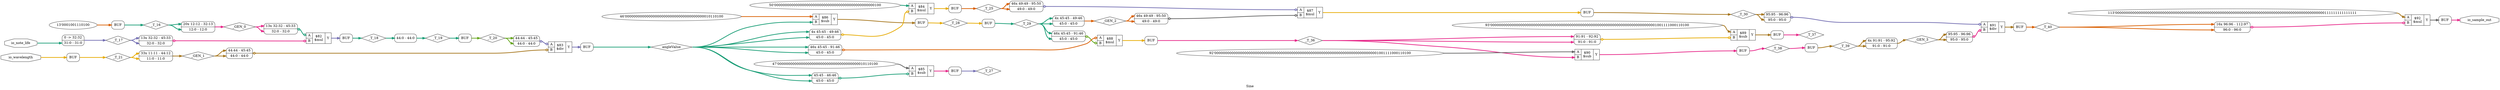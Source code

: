 digraph "Sine" {
label="Sine";
rankdir="LR";
remincross=true;
n12 [ shape=diamond, label="_T_40", color="black", fontcolor="black" ];
n13 [ shape=diamond, label="_GEN_3", color="black", fontcolor="black" ];
n14 [ shape=diamond, label="_T_39", color="black", fontcolor="black" ];
n15 [ shape=diamond, label="_T_38", color="black", fontcolor="black" ];
n16 [ shape=diamond, label="_T_37", color="black", fontcolor="black" ];
n17 [ shape=diamond, label="_T_36", color="black", fontcolor="black" ];
n18 [ shape=diamond, label="_T_30", color="black", fontcolor="black" ];
n19 [ shape=diamond, label="_GEN_2", color="black", fontcolor="black" ];
n20 [ shape=diamond, label="_T_29", color="black", fontcolor="black" ];
n21 [ shape=diamond, label="_T_28", color="black", fontcolor="black" ];
n22 [ shape=diamond, label="_T_27", color="black", fontcolor="black" ];
n23 [ shape=diamond, label="_T_25", color="black", fontcolor="black" ];
n24 [ shape=diamond, label="angleValue", color="black", fontcolor="black" ];
n25 [ shape=diamond, label="_GEN_1", color="black", fontcolor="black" ];
n26 [ shape=diamond, label="_T_21", color="black", fontcolor="black" ];
n27 [ shape=diamond, label="_T_20", color="black", fontcolor="black" ];
n28 [ shape=diamond, label="_T_19", color="black", fontcolor="black" ];
n29 [ shape=diamond, label="_T_18", color="black", fontcolor="black" ];
n30 [ shape=diamond, label="_GEN_0", color="black", fontcolor="black" ];
n31 [ shape=diamond, label="_T_17", color="black", fontcolor="black" ];
n32 [ shape=diamond, label="_T_16", color="black", fontcolor="black" ];
n33 [ shape=octagon, label="io_sample_out", color="black", fontcolor="black" ];
n34 [ shape=octagon, label="io_note_life", color="black", fontcolor="black" ];
n35 [ shape=octagon, label="io_wavelength", color="black", fontcolor="black" ];
{ rank="source"; n34; n35;}
{ rank="sink"; n33;}
v1 [ label="113'00000000000000000000000000000000000000000000000000000000000000000000000000000000000000000000000000111111111111111" ];
c39 [ shape=record, label="{{<p36> A|<p37> B}|$92\n$mul|{<p38> Y}}" ];
x0 [ shape=record, style=rounded, label="<s16> 16x 96:96 - 112:97 |<s0> 96:0 - 96:0 " ];
x0:e -> c39:p37:w [arrowhead=odiamond, arrowtail=odiamond, dir=both, colorscheme="dark28", color="4", fontcolor="4", style="setlinewidth(3)", label=""];
c40 [ shape=record, label="{{<p36> A|<p37> B}|$91\n$div|{<p38> Y}}" ];
x2 [ shape=record, style=rounded, label="<s1> 95:95 - 96:96 |<s0> 95:0 - 95:0 " ];
x2:e -> c40:p37:w [arrowhead=odiamond, arrowtail=odiamond, dir=both, colorscheme="dark28", color="4", fontcolor="4", style="setlinewidth(3)", label=""];
x3 [ shape=record, style=rounded, label="<s1> 95:95 - 96:96 |<s0> 95:0 - 95:0 " ];
x3:e -> c40:p36:w [arrowhead=odiamond, arrowtail=odiamond, dir=both, colorscheme="dark28", color="3", fontcolor="3", style="setlinewidth(3)", label=""];
v4 [ label="92'00000000000000000000000000000000000000000000000000000000000000000000000000001001111000110100" ];
c41 [ shape=record, label="{{<p36> A|<p37> B}|$90\n$sub|{<p38> Y}}" ];
v6 [ label="93'000000000000000000000000000000000000000000000000000000000000000000000000000001001111000110100" ];
c42 [ shape=record, label="{{<p36> A|<p37> B}|$89\n$sub|{<p38> Y}}" ];
x5 [ shape=record, style=rounded, label="<s1> 91:91 - 92:92 |<s0> 91:0 - 91:0 " ];
x5:e -> c42:p37:w [arrowhead=odiamond, arrowtail=odiamond, dir=both, colorscheme="dark28", color="6", fontcolor="6", style="setlinewidth(3)", label=""];
c43 [ shape=record, label="{{<p36> A|<p37> B}|$88\n$mul|{<p38> Y}}" ];
x7 [ shape=record, style=rounded, label="<s46> 46x 45:45 - 91:46 |<s0> 45:0 - 45:0 " ];
x7:e -> c43:p37:w [arrowhead=odiamond, arrowtail=odiamond, dir=both, colorscheme="dark28", color="5", fontcolor="5", style="setlinewidth(3)", label=""];
x8 [ shape=record, style=rounded, label="<s46> 46x 45:45 - 91:46 |<s0> 45:0 - 45:0 " ];
x8:e -> c43:p36:w [arrowhead=odiamond, arrowtail=odiamond, dir=both, colorscheme="dark28", color="2", fontcolor="2", style="setlinewidth(3)", label=""];
c44 [ shape=record, label="{{<p36> A|<p37> B}|$87\n$mul|{<p38> Y}}" ];
x9 [ shape=record, style=rounded, label="<s46> 46x 49:49 - 95:50 |<s0> 49:0 - 49:0 " ];
x9:e -> c44:p37:w [arrowhead=odiamond, arrowtail=odiamond, dir=both, colorscheme="dark28", color="8", fontcolor="8", style="setlinewidth(3)", label=""];
x10 [ shape=record, style=rounded, label="<s46> 46x 49:49 - 95:50 |<s0> 49:0 - 49:0 " ];
x10:e -> c44:p36:w [arrowhead=odiamond, arrowtail=odiamond, dir=both, colorscheme="dark28", color="3", fontcolor="3", style="setlinewidth(3)", label=""];
v11 [ label="46'0000000000000000000000000000000000000010110100" ];
c45 [ shape=record, label="{{<p36> A|<p37> B}|$86\n$sub|{<p38> Y}}" ];
v13 [ label="47'00000000000000000000000000000000000000010110100" ];
c46 [ shape=record, label="{{<p36> A|<p37> B}|$85\n$sub|{<p38> Y}}" ];
x12 [ shape=record, style=rounded, label="<s1> 45:45 - 46:46 |<s0> 45:0 - 45:0 " ];
x12:e -> c46:p37:w [arrowhead=odiamond, arrowtail=odiamond, dir=both, colorscheme="dark28", color="1", fontcolor="1", style="setlinewidth(3)", label=""];
v15 [ label="50'00000000000000000000000000000000000000000000000100" ];
c47 [ shape=record, label="{{<p36> A|<p37> B}|$84\n$mul|{<p38> Y}}" ];
x14 [ shape=record, style=rounded, label="<s4> 4x 45:45 - 49:46 |<s0> 45:0 - 45:0 " ];
x14:e -> c47:p37:w [arrowhead=odiamond, arrowtail=odiamond, dir=both, colorscheme="dark28", color="6", fontcolor="6", style="setlinewidth(3)", label=""];
c48 [ shape=record, label="{{<p36> A|<p37> B}|$83\n$div|{<p38> Y}}" ];
x16 [ shape=record, style=rounded, label="<s1> 44:44 - 45:45 |<s0> 44:0 - 44:0 " ];
x16:e -> c48:p37:w [arrowhead=odiamond, arrowtail=odiamond, dir=both, colorscheme="dark28", color="7", fontcolor="7", style="setlinewidth(3)", label=""];
x17 [ shape=record, style=rounded, label="<s1> 44:44 - 45:45 |<s0> 44:0 - 44:0 " ];
x17:e -> c48:p36:w [arrowhead=odiamond, arrowtail=odiamond, dir=both, colorscheme="dark28", color="3", fontcolor="3", style="setlinewidth(3)", label=""];
c49 [ shape=record, label="{{<p36> A|<p37> B}|$82\n$mul|{<p38> Y}}" ];
x18 [ shape=record, style=rounded, label="<s13> 13x 32:32 - 45:33 |<s0> 32:0 - 32:0 " ];
x18:e -> c49:p37:w [arrowhead=odiamond, arrowtail=odiamond, dir=both, colorscheme="dark28", color="4", fontcolor="4", style="setlinewidth(3)", label=""];
x19 [ shape=record, style=rounded, label="<s13> 13x 32:32 - 45:33 |<s0> 32:0 - 32:0 " ];
x19:e -> c49:p36:w [arrowhead=odiamond, arrowtail=odiamond, dir=both, colorscheme="dark28", color="1", fontcolor="1", style="setlinewidth(3)", label=""];
v20 [ label="13'0001001110100" ];
x21 [shape=box, style=rounded, label="BUF"];
x22 [ shape=record, style=rounded, label="0 -&gt; 32:32 |<s0> 31:0 - 31:0 " ];
x23 [ shape=record, style=rounded, label="<s20> 20x 12:12 - 32:13 |<s0> 12:0 - 12:0 " ];
x24 [shape=box, style=rounded, label="BUF"];
x25 [ shape=record, style=rounded, label="<s0> 44:0 - 44:0 " ];
x26 [shape=box, style=rounded, label="BUF"];
x27 [shape=box, style=rounded, label="BUF"];
x28 [ shape=record, style=rounded, label="<s33> 33x 11:11 - 44:12 |<s0> 11:0 - 11:0 " ];
x29 [shape=box, style=rounded, label="BUF"];
x30 [shape=box, style=rounded, label="BUF"];
x31 [shape=box, style=rounded, label="BUF"];
x32 [shape=box, style=rounded, label="BUF"];
x33 [shape=box, style=rounded, label="BUF"];
x34 [ shape=record, style=rounded, label="<s4> 4x 45:45 - 49:46 |<s0> 45:0 - 45:0 " ];
x35 [shape=box, style=rounded, label="BUF"];
x36 [shape=box, style=rounded, label="BUF"];
x37 [shape=box, style=rounded, label="BUF"];
x38 [shape=box, style=rounded, label="BUF"];
x39 [shape=box, style=rounded, label="BUF"];
x40 [ shape=record, style=rounded, label="<s4> 4x 91:91 - 95:92 |<s0> 91:0 - 91:0 " ];
x41 [shape=box, style=rounded, label="BUF"];
x42 [shape=box, style=rounded, label="BUF"];
c39:p38:e -> x42:w:w [colorscheme="dark28", color="8", fontcolor="8", style="setlinewidth(3)", label=""];
c48:p38:e -> x29:w:w [colorscheme="dark28", color="3", fontcolor="3", style="setlinewidth(3)", label=""];
c49:p38:e -> x24:w:w [colorscheme="dark28", color="3", fontcolor="3", style="setlinewidth(3)", label=""];
x41:e:e -> n12:w [colorscheme="dark28", color="2", fontcolor="2", style="setlinewidth(3)", label=""];
n12:e -> x0:s0:w [colorscheme="dark28", color="2", fontcolor="2", style="setlinewidth(3)", label=""];
n12:e -> x0:s16:w [colorscheme="dark28", color="2", fontcolor="2", style="setlinewidth(3)", label=""];
x40:e -> n13:w [colorscheme="dark28", color="7", fontcolor="7", style="setlinewidth(3)", label=""];
n13:e -> x2:s0:w [colorscheme="dark28", color="7", fontcolor="7", style="setlinewidth(3)", label=""];
n13:e -> x2:s1:w [colorscheme="dark28", color="7", fontcolor="7", style="setlinewidth(3)", label=""];
x39:e:e -> n14:w [colorscheme="dark28", color="7", fontcolor="7", style="setlinewidth(3)", label=""];
n14:e -> x40:s0:w [colorscheme="dark28", color="7", fontcolor="7", style="setlinewidth(3)", label=""];
n14:e -> x40:s4:w [colorscheme="dark28", color="7", fontcolor="7", style="setlinewidth(3)", label=""];
x38:e:e -> n15:w [colorscheme="dark28", color="4", fontcolor="4", style="setlinewidth(3)", label=""];
n15:e -> x39:w:w [colorscheme="dark28", color="4", fontcolor="4", style="setlinewidth(3)", label=""];
x37:e:e -> n16:w [colorscheme="dark28", color="4", fontcolor="4", style="setlinewidth(3)", label=""];
x36:e:e -> n17:w [colorscheme="dark28", color="4", fontcolor="4", style="setlinewidth(3)", label=""];
n17:e -> c41:p37:w [colorscheme="dark28", color="4", fontcolor="4", style="setlinewidth(3)", label=""];
n17:e -> x5:s0:w [colorscheme="dark28", color="4", fontcolor="4", style="setlinewidth(3)", label=""];
n17:e -> x5:s1:w [colorscheme="dark28", color="4", fontcolor="4", style="setlinewidth(3)", label=""];
x35:e:e -> n18:w [colorscheme="dark28", color="7", fontcolor="7", style="setlinewidth(3)", label=""];
n18:e -> x3:s0:w [colorscheme="dark28", color="7", fontcolor="7", style="setlinewidth(3)", label=""];
n18:e -> x3:s1:w [colorscheme="dark28", color="7", fontcolor="7", style="setlinewidth(3)", label=""];
x34:e -> n19:w [colorscheme="dark28", color="2", fontcolor="2", style="setlinewidth(3)", label=""];
n19:e -> x9:s0:w [colorscheme="dark28", color="2", fontcolor="2", style="setlinewidth(3)", label=""];
n19:e -> x9:s46:w [colorscheme="dark28", color="2", fontcolor="2", style="setlinewidth(3)", label=""];
c40:p38:e -> x41:w:w [colorscheme="dark28", color="7", fontcolor="7", style="setlinewidth(3)", label=""];
x33:e:e -> n20:w [colorscheme="dark28", color="1", fontcolor="1", style="setlinewidth(3)", label=""];
n20:e -> x34:s0:w [colorscheme="dark28", color="1", fontcolor="1", style="setlinewidth(3)", label=""];
n20:e -> x34:s4:w [colorscheme="dark28", color="1", fontcolor="1", style="setlinewidth(3)", label=""];
n20:e -> x7:s0:w [colorscheme="dark28", color="1", fontcolor="1", style="setlinewidth(3)", label=""];
n20:e -> x7:s46:w [colorscheme="dark28", color="1", fontcolor="1", style="setlinewidth(3)", label=""];
x32:e:e -> n21:w [colorscheme="dark28", color="6", fontcolor="6", style="setlinewidth(3)", label=""];
n21:e -> x33:w:w [colorscheme="dark28", color="6", fontcolor="6", style="setlinewidth(3)", label=""];
x31:e:e -> n22:w [colorscheme="dark28", color="3", fontcolor="3", style="setlinewidth(3)", label=""];
x30:e:e -> n23:w [colorscheme="dark28", color="2", fontcolor="2", style="setlinewidth(3)", label=""];
n23:e -> x10:s0:w [colorscheme="dark28", color="2", fontcolor="2", style="setlinewidth(3)", label=""];
n23:e -> x10:s46:w [colorscheme="dark28", color="2", fontcolor="2", style="setlinewidth(3)", label=""];
x29:e:e -> n24:w [colorscheme="dark28", color="1", fontcolor="1", style="setlinewidth(3)", label=""];
n24:e -> c45:p37:w [colorscheme="dark28", color="1", fontcolor="1", style="setlinewidth(3)", label=""];
n24:e -> x12:s0:w [colorscheme="dark28", color="1", fontcolor="1", style="setlinewidth(3)", label=""];
n24:e -> x12:s1:w [colorscheme="dark28", color="1", fontcolor="1", style="setlinewidth(3)", label=""];
n24:e -> x14:s0:w [colorscheme="dark28", color="1", fontcolor="1", style="setlinewidth(3)", label=""];
n24:e -> x14:s4:w [colorscheme="dark28", color="1", fontcolor="1", style="setlinewidth(3)", label=""];
n24:e -> x8:s0:w [colorscheme="dark28", color="1", fontcolor="1", style="setlinewidth(3)", label=""];
n24:e -> x8:s46:w [colorscheme="dark28", color="1", fontcolor="1", style="setlinewidth(3)", label=""];
x28:e -> n25:w [colorscheme="dark28", color="7", fontcolor="7", style="setlinewidth(3)", label=""];
n25:e -> x16:s0:w [colorscheme="dark28", color="7", fontcolor="7", style="setlinewidth(3)", label=""];
n25:e -> x16:s1:w [colorscheme="dark28", color="7", fontcolor="7", style="setlinewidth(3)", label=""];
x27:e:e -> n26:w [colorscheme="dark28", color="6", fontcolor="6", style="setlinewidth(3)", label=""];
n26:e -> x28:s0:w [colorscheme="dark28", color="6", fontcolor="6", style="setlinewidth(3)", label=""];
n26:e -> x28:s33:w [colorscheme="dark28", color="6", fontcolor="6", style="setlinewidth(3)", label=""];
x26:e:e -> n27:w [colorscheme="dark28", color="5", fontcolor="5", style="setlinewidth(3)", label=""];
n27:e -> x17:s0:w [colorscheme="dark28", color="5", fontcolor="5", style="setlinewidth(3)", label=""];
n27:e -> x17:s1:w [colorscheme="dark28", color="5", fontcolor="5", style="setlinewidth(3)", label=""];
x25:e -> n28:w [colorscheme="dark28", color="1", fontcolor="1", style="setlinewidth(3)", label=""];
n28:e -> x26:w:w [colorscheme="dark28", color="1", fontcolor="1", style="setlinewidth(3)", label=""];
x24:e:e -> n29:w [colorscheme="dark28", color="1", fontcolor="1", style="setlinewidth(3)", label=""];
n29:e -> x25:s0:w [colorscheme="dark28", color="1", fontcolor="1", style="setlinewidth(3)", label=""];
c41:p38:e -> x38:w:w [colorscheme="dark28", color="4", fontcolor="4", style="setlinewidth(3)", label=""];
x23:e -> n30:w [colorscheme="dark28", color="4", fontcolor="4", style="setlinewidth(3)", label=""];
n30:e -> x19:s0:w [colorscheme="dark28", color="4", fontcolor="4", style="setlinewidth(3)", label=""];
n30:e -> x19:s13:w [colorscheme="dark28", color="4", fontcolor="4", style="setlinewidth(3)", label=""];
x22:e -> n31:w [colorscheme="dark28", color="3", fontcolor="3", style="setlinewidth(3)", label=""];
n31:e -> x18:s0:w [colorscheme="dark28", color="3", fontcolor="3", style="setlinewidth(3)", label=""];
n31:e -> x18:s13:w [colorscheme="dark28", color="3", fontcolor="3", style="setlinewidth(3)", label=""];
x21:e:e -> n32:w [colorscheme="dark28", color="1", fontcolor="1", style="setlinewidth(3)", label=""];
n32:e -> x23:s0:w [colorscheme="dark28", color="1", fontcolor="1", style="setlinewidth(3)", label=""];
n32:e -> x23:s20:w [colorscheme="dark28", color="1", fontcolor="1", style="setlinewidth(3)", label=""];
x42:e:e -> n33:w [colorscheme="dark28", color="4", fontcolor="4", style="setlinewidth(3)", label=""];
n34:e -> x22:s0:w [colorscheme="dark28", color="1", fontcolor="1", style="setlinewidth(3)", label=""];
n35:e -> x27:w:w [colorscheme="dark28", color="6", fontcolor="6", style="setlinewidth(3)", label=""];
c42:p38:e -> x37:w:w [colorscheme="dark28", color="7", fontcolor="7", style="setlinewidth(3)", label=""];
c43:p38:e -> x36:w:w [colorscheme="dark28", color="6", fontcolor="6", style="setlinewidth(3)", label=""];
c44:p38:e -> x35:w:w [colorscheme="dark28", color="6", fontcolor="6", style="setlinewidth(3)", label=""];
c45:p38:e -> x32:w:w [colorscheme="dark28", color="7", fontcolor="7", style="setlinewidth(3)", label=""];
c46:p38:e -> x31:w:w [colorscheme="dark28", color="4", fontcolor="4", style="setlinewidth(3)", label=""];
c47:p38:e -> x30:w:w [colorscheme="dark28", color="6", fontcolor="6", style="setlinewidth(3)", label=""];
v1:e -> c39:p36:w [colorscheme="dark28", color="7", fontcolor="7", style="setlinewidth(3)", label=""];
v11:e -> c45:p36:w [colorscheme="dark28", color="2", fontcolor="2", style="setlinewidth(3)", label=""];
v13:e -> c46:p36:w [colorscheme="dark28", color="8", fontcolor="8", style="setlinewidth(3)", label=""];
v15:e -> c47:p36:w [colorscheme="dark28", color="1", fontcolor="1", style="setlinewidth(3)", label=""];
v20:e -> x21:w:w [colorscheme="dark28", color="2", fontcolor="2", style="setlinewidth(3)", label=""];
v4:e -> c41:p36:w [colorscheme="dark28", color="8", fontcolor="8", style="setlinewidth(3)", label=""];
v6:e -> c42:p36:w [colorscheme="dark28", color="7", fontcolor="7", style="setlinewidth(3)", label=""];
}
